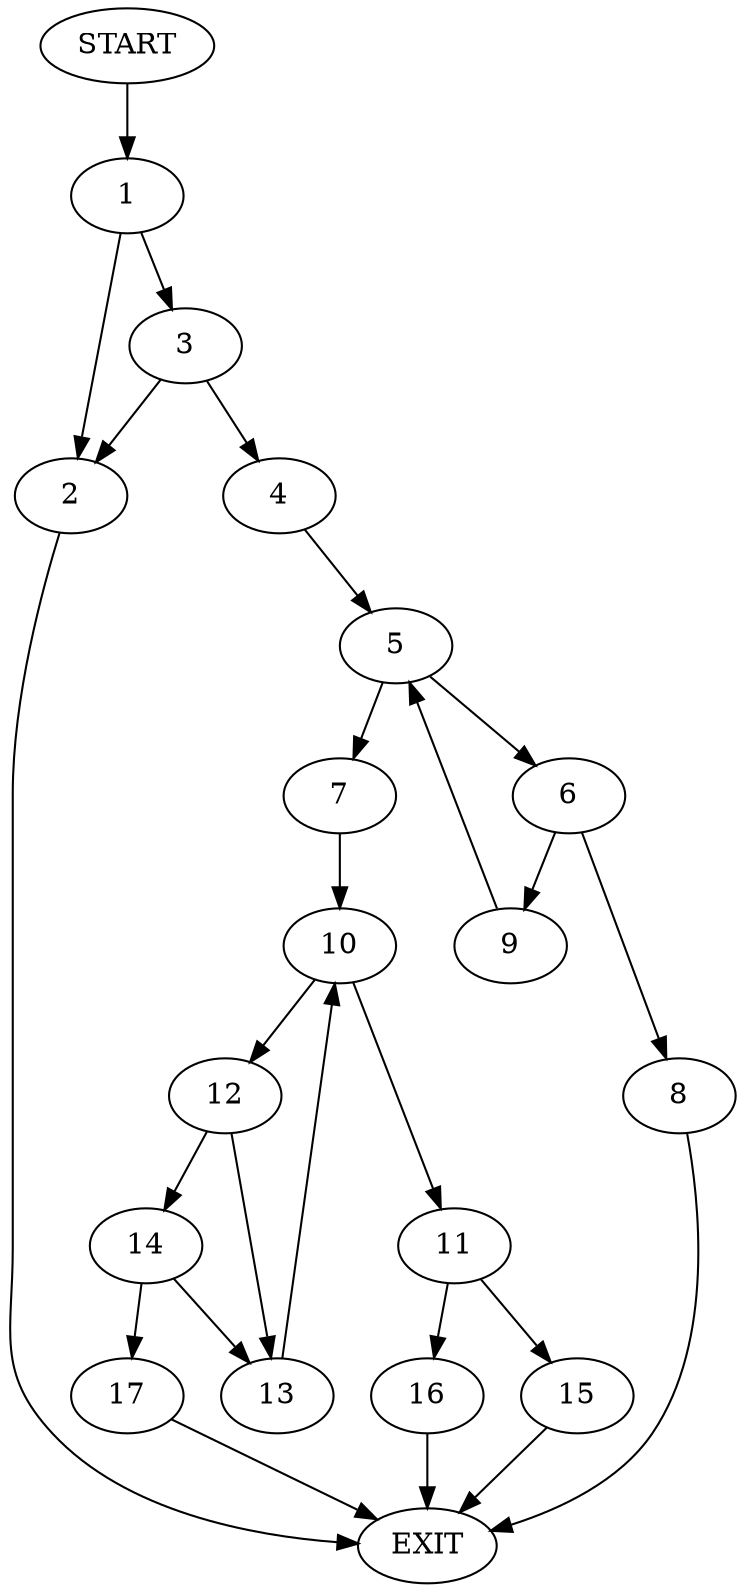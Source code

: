 digraph {
0 [label="START"]
18 [label="EXIT"]
0 -> 1
1 -> 2
1 -> 3
2 -> 18
3 -> 4
3 -> 2
4 -> 5
5 -> 6
5 -> 7
6 -> 8
6 -> 9
7 -> 10
9 -> 5
8 -> 18
10 -> 11
10 -> 12
12 -> 13
12 -> 14
11 -> 15
11 -> 16
13 -> 10
14 -> 13
14 -> 17
17 -> 18
15 -> 18
16 -> 18
}
